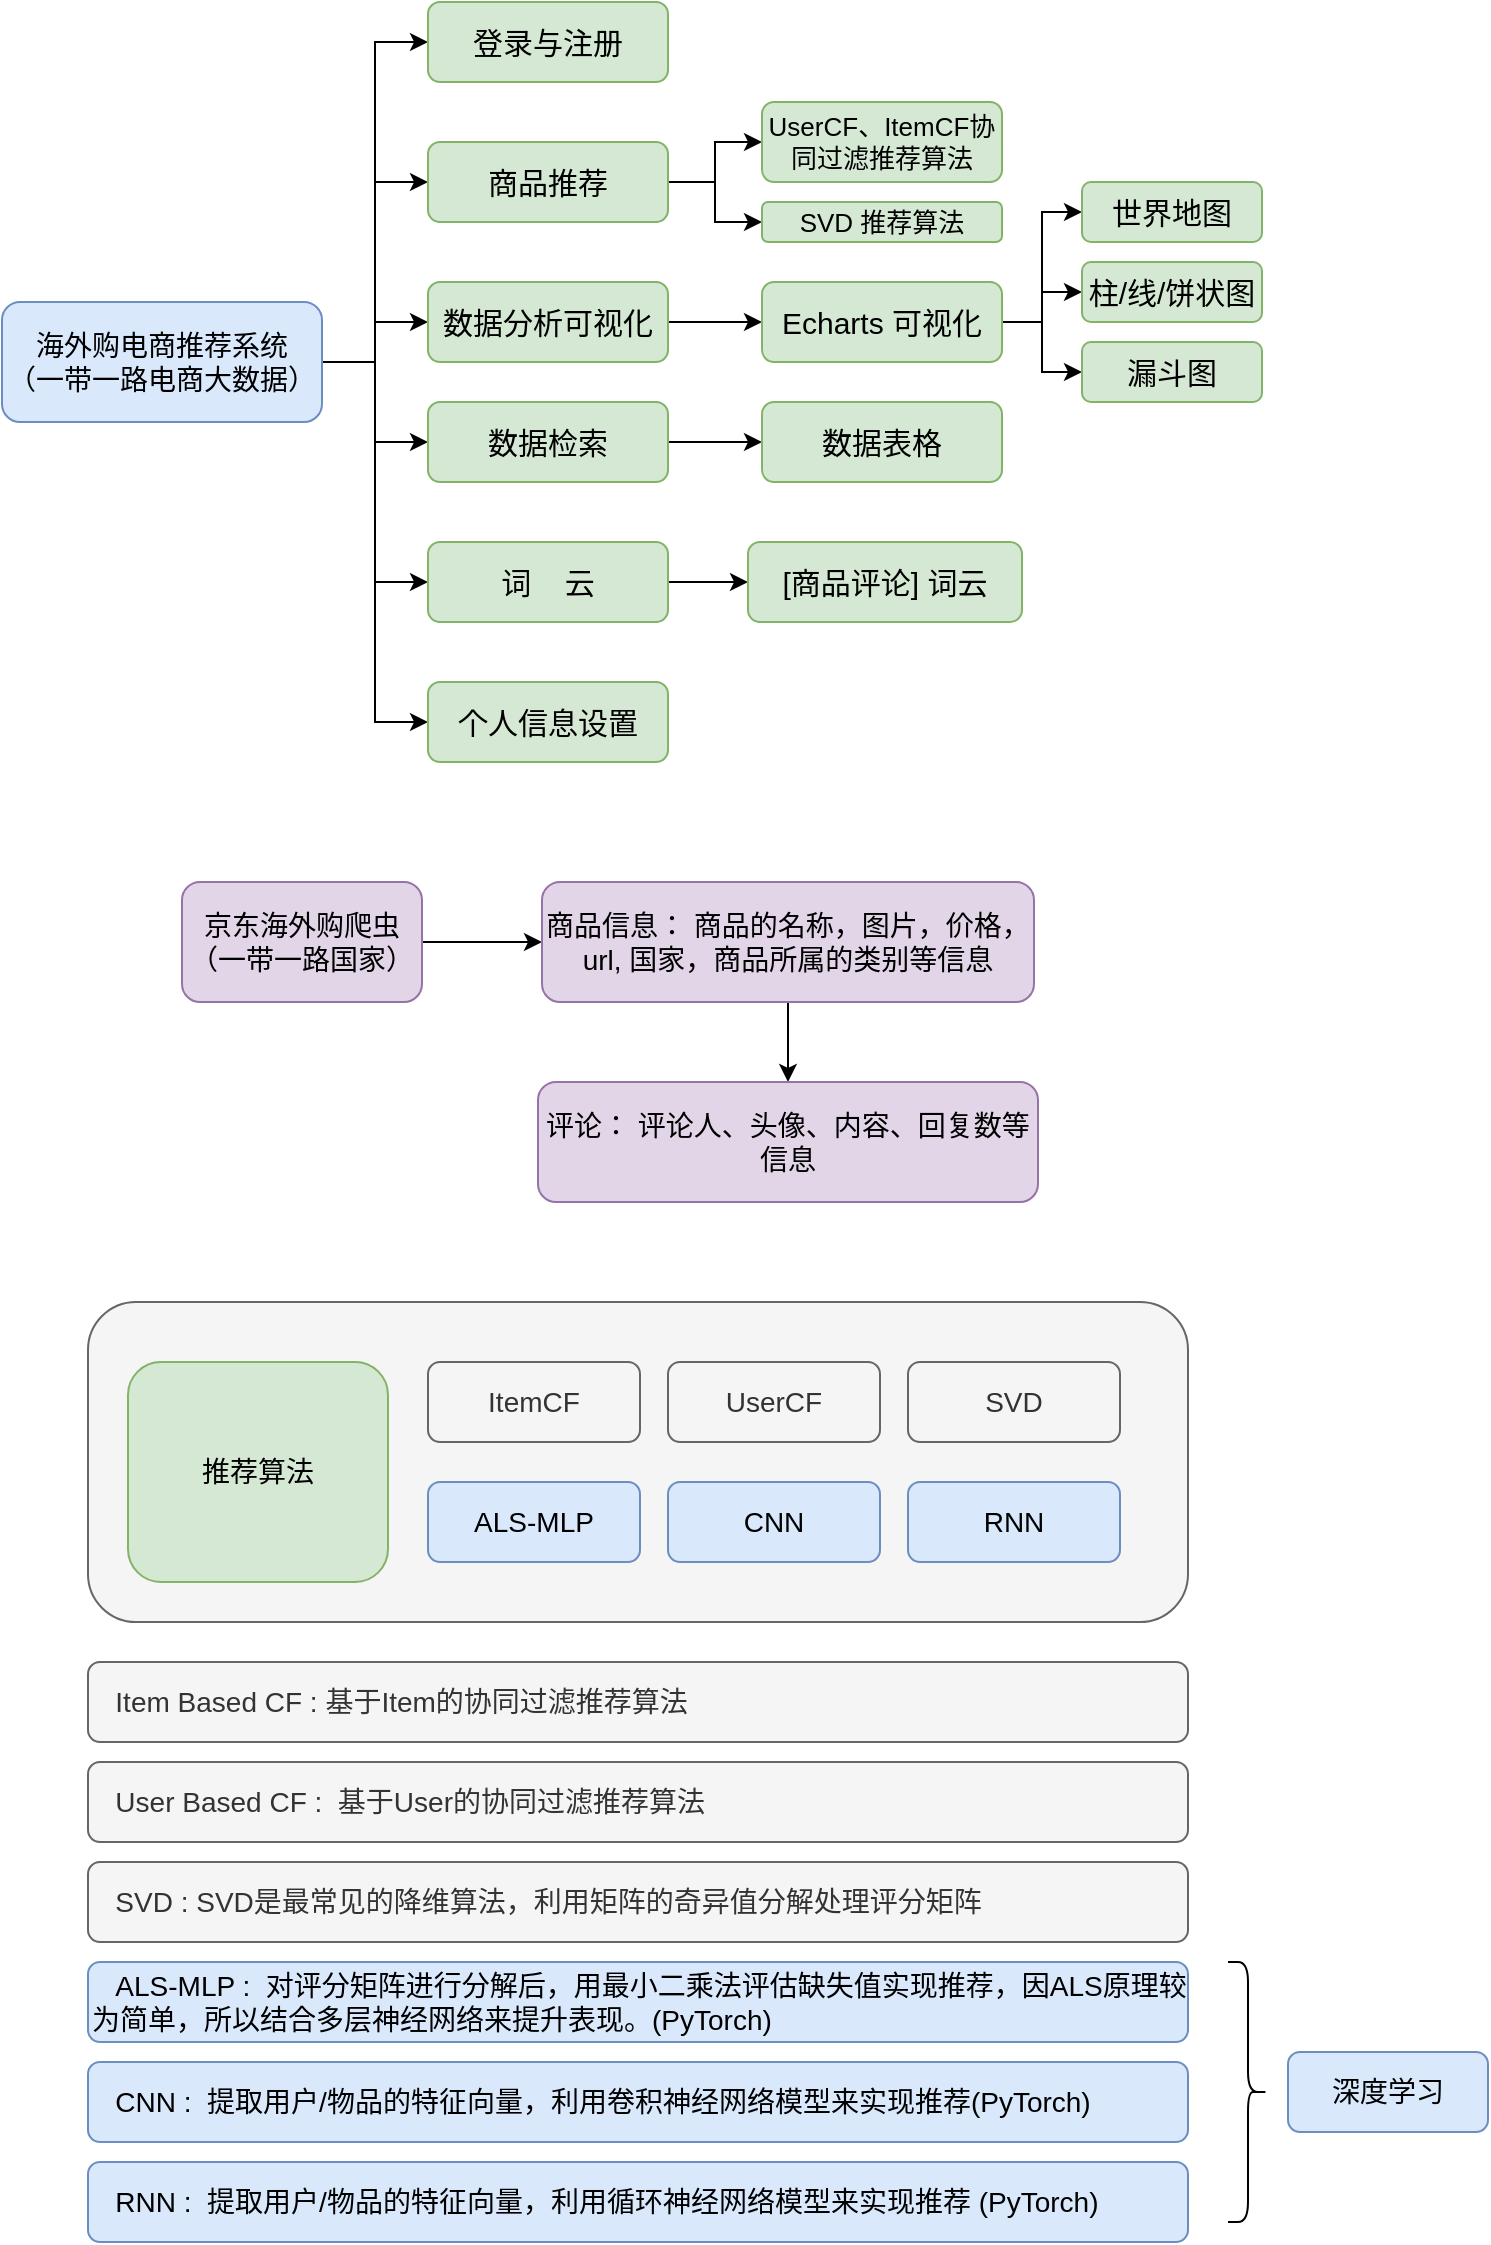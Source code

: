 <mxfile version="20.1.4" type="github">
  <diagram id="VOp5mjlp2HQmrB3yNQmH" name="第 1 页">
    <mxGraphModel dx="981" dy="548" grid="1" gridSize="10" guides="1" tooltips="1" connect="1" arrows="1" fold="1" page="1" pageScale="1" pageWidth="827" pageHeight="1169" math="0" shadow="0">
      <root>
        <mxCell id="0" />
        <mxCell id="1" parent="0" />
        <mxCell id="-aMOJ7WB9ZFkgqsZZZWB-4" style="edgeStyle=orthogonalEdgeStyle;rounded=0;orthogonalLoop=1;jettySize=auto;html=1;exitX=1;exitY=0.5;exitDx=0;exitDy=0;entryX=0;entryY=0.5;entryDx=0;entryDy=0;fontSize=14;" edge="1" parent="1" source="-aMOJ7WB9ZFkgqsZZZWB-1" target="-aMOJ7WB9ZFkgqsZZZWB-2">
          <mxGeometry relative="1" as="geometry" />
        </mxCell>
        <mxCell id="-aMOJ7WB9ZFkgqsZZZWB-1" value="京东海外购爬虫&lt;br style=&quot;font-size: 14px;&quot;&gt;（一带一路国家）" style="rounded=1;whiteSpace=wrap;html=1;fillColor=#e1d5e7;strokeColor=#9673a6;fontSize=14;" vertex="1" parent="1">
          <mxGeometry x="150" y="470" width="120" height="60" as="geometry" />
        </mxCell>
        <mxCell id="-aMOJ7WB9ZFkgqsZZZWB-5" style="edgeStyle=orthogonalEdgeStyle;rounded=0;orthogonalLoop=1;jettySize=auto;html=1;exitX=0.5;exitY=1;exitDx=0;exitDy=0;entryX=0.5;entryY=0;entryDx=0;entryDy=0;fontSize=14;" edge="1" parent="1" source="-aMOJ7WB9ZFkgqsZZZWB-2" target="-aMOJ7WB9ZFkgqsZZZWB-3">
          <mxGeometry relative="1" as="geometry" />
        </mxCell>
        <mxCell id="-aMOJ7WB9ZFkgqsZZZWB-2" value="商品信息： 商品的名称，图片，价格，url, 国家，商品所属的类别等信息" style="rounded=1;whiteSpace=wrap;html=1;fillColor=#e1d5e7;strokeColor=#9673a6;fontSize=14;" vertex="1" parent="1">
          <mxGeometry x="330" y="470" width="246" height="60" as="geometry" />
        </mxCell>
        <mxCell id="-aMOJ7WB9ZFkgqsZZZWB-3" value="评论： 评论人、头像、内容、回复数等信息" style="rounded=1;whiteSpace=wrap;html=1;fillColor=#e1d5e7;strokeColor=#9673a6;fontSize=14;" vertex="1" parent="1">
          <mxGeometry x="328" y="570" width="250" height="60" as="geometry" />
        </mxCell>
        <mxCell id="-aMOJ7WB9ZFkgqsZZZWB-12" value="" style="rounded=1;whiteSpace=wrap;html=1;fontSize=14;fillColor=#f5f5f5;strokeColor=#666666;fontColor=#333333;" vertex="1" parent="1">
          <mxGeometry x="103" y="680" width="550" height="160" as="geometry" />
        </mxCell>
        <mxCell id="-aMOJ7WB9ZFkgqsZZZWB-6" value="推荐算法" style="rounded=1;whiteSpace=wrap;html=1;fontSize=14;fillColor=#d5e8d4;strokeColor=#82b366;" vertex="1" parent="1">
          <mxGeometry x="123" y="710" width="130" height="110" as="geometry" />
        </mxCell>
        <mxCell id="-aMOJ7WB9ZFkgqsZZZWB-7" value="ItemCF" style="rounded=1;whiteSpace=wrap;html=1;fontSize=14;fillColor=#f5f5f5;strokeColor=#666666;fontColor=#333333;" vertex="1" parent="1">
          <mxGeometry x="273" y="710" width="106" height="40" as="geometry" />
        </mxCell>
        <mxCell id="-aMOJ7WB9ZFkgqsZZZWB-10" value="UserCF" style="rounded=1;whiteSpace=wrap;html=1;fontSize=14;fillColor=#f5f5f5;strokeColor=#666666;fontColor=#333333;" vertex="1" parent="1">
          <mxGeometry x="393" y="710" width="106" height="40" as="geometry" />
        </mxCell>
        <mxCell id="-aMOJ7WB9ZFkgqsZZZWB-11" value="SVD" style="rounded=1;whiteSpace=wrap;html=1;fontSize=14;fillColor=#f5f5f5;strokeColor=#666666;fontColor=#333333;" vertex="1" parent="1">
          <mxGeometry x="513" y="710" width="106" height="40" as="geometry" />
        </mxCell>
        <mxCell id="-aMOJ7WB9ZFkgqsZZZWB-13" value="ALS-MLP" style="rounded=1;whiteSpace=wrap;html=1;fontSize=14;fillColor=#dae8fc;strokeColor=#6c8ebf;" vertex="1" parent="1">
          <mxGeometry x="273" y="770" width="106" height="40" as="geometry" />
        </mxCell>
        <mxCell id="-aMOJ7WB9ZFkgqsZZZWB-14" value="CNN" style="rounded=1;whiteSpace=wrap;html=1;fontSize=14;fillColor=#dae8fc;strokeColor=#6c8ebf;" vertex="1" parent="1">
          <mxGeometry x="393" y="770" width="106" height="40" as="geometry" />
        </mxCell>
        <mxCell id="-aMOJ7WB9ZFkgqsZZZWB-15" value="RNN" style="rounded=1;whiteSpace=wrap;html=1;fontSize=14;fillColor=#dae8fc;strokeColor=#6c8ebf;" vertex="1" parent="1">
          <mxGeometry x="513" y="770" width="106" height="40" as="geometry" />
        </mxCell>
        <mxCell id="-aMOJ7WB9ZFkgqsZZZWB-16" value="&amp;nbsp; &amp;nbsp;Item Based CF : 基于Item的协同过滤推荐算法&amp;nbsp;" style="rounded=1;whiteSpace=wrap;html=1;fontSize=14;fillColor=#f5f5f5;strokeColor=#666666;fontColor=#333333;align=left;" vertex="1" parent="1">
          <mxGeometry x="103" y="860" width="550" height="40" as="geometry" />
        </mxCell>
        <mxCell id="-aMOJ7WB9ZFkgqsZZZWB-17" value="&amp;nbsp; &amp;nbsp;User Based CF :&amp;nbsp; 基于User的协同过滤推荐算法" style="rounded=1;whiteSpace=wrap;html=1;fontSize=14;fillColor=#f5f5f5;strokeColor=#666666;fontColor=#333333;align=left;" vertex="1" parent="1">
          <mxGeometry x="103" y="910" width="550" height="40" as="geometry" />
        </mxCell>
        <mxCell id="-aMOJ7WB9ZFkgqsZZZWB-18" value="&amp;nbsp; &amp;nbsp;SVD : SVD是最常见的降维算法，利用矩阵的奇异值分解处理评分矩阵" style="rounded=1;whiteSpace=wrap;html=1;fontSize=14;fillColor=#f5f5f5;strokeColor=#666666;fontColor=#333333;align=left;" vertex="1" parent="1">
          <mxGeometry x="103" y="960" width="550" height="40" as="geometry" />
        </mxCell>
        <mxCell id="-aMOJ7WB9ZFkgqsZZZWB-19" value="&amp;nbsp; &amp;nbsp;ALS-MLP :&amp;nbsp; 对评分矩阵进行分解后，用最小二乘法评估缺失值实现推荐，因ALS原理较为简单，所以结合多层神经网络来提升表现。(PyTorch)" style="rounded=1;whiteSpace=wrap;html=1;fontSize=14;fillColor=#dae8fc;strokeColor=#6c8ebf;align=left;" vertex="1" parent="1">
          <mxGeometry x="103" y="1010" width="550" height="40" as="geometry" />
        </mxCell>
        <mxCell id="-aMOJ7WB9ZFkgqsZZZWB-20" value="&amp;nbsp; &amp;nbsp;CNN :&amp;nbsp; 提取用户/物品的特征向量，利用卷积神经网络模型来实现推荐(PyTorch)" style="rounded=1;whiteSpace=wrap;html=1;fontSize=14;fillColor=#dae8fc;strokeColor=#6c8ebf;align=left;" vertex="1" parent="1">
          <mxGeometry x="103" y="1060" width="550" height="40" as="geometry" />
        </mxCell>
        <mxCell id="-aMOJ7WB9ZFkgqsZZZWB-21" value="&amp;nbsp; &amp;nbsp;RNN :&amp;nbsp; 提取用户/物品的特征向量，利用循环神经网络模型来实现推荐 (PyTorch)" style="rounded=1;whiteSpace=wrap;html=1;fontSize=14;fillColor=#dae8fc;strokeColor=#6c8ebf;align=left;" vertex="1" parent="1">
          <mxGeometry x="103" y="1110" width="550" height="40" as="geometry" />
        </mxCell>
        <mxCell id="-aMOJ7WB9ZFkgqsZZZWB-22" value="" style="shape=curlyBracket;whiteSpace=wrap;html=1;rounded=1;flipH=1;fontSize=14;" vertex="1" parent="1">
          <mxGeometry x="673" y="1010" width="20" height="130" as="geometry" />
        </mxCell>
        <mxCell id="-aMOJ7WB9ZFkgqsZZZWB-23" value="深度学习" style="rounded=1;whiteSpace=wrap;html=1;fontSize=14;fillColor=#dae8fc;strokeColor=#6c8ebf;align=center;" vertex="1" parent="1">
          <mxGeometry x="703" y="1055" width="100" height="40" as="geometry" />
        </mxCell>
        <mxCell id="-aMOJ7WB9ZFkgqsZZZWB-51" style="edgeStyle=orthogonalEdgeStyle;rounded=0;orthogonalLoop=1;jettySize=auto;html=1;exitX=1;exitY=0.5;exitDx=0;exitDy=0;entryX=0;entryY=0.5;entryDx=0;entryDy=0;fontSize=13;" edge="1" parent="1" source="-aMOJ7WB9ZFkgqsZZZWB-25" target="-aMOJ7WB9ZFkgqsZZZWB-35">
          <mxGeometry relative="1" as="geometry" />
        </mxCell>
        <mxCell id="-aMOJ7WB9ZFkgqsZZZWB-52" style="edgeStyle=orthogonalEdgeStyle;rounded=0;orthogonalLoop=1;jettySize=auto;html=1;exitX=1;exitY=0.5;exitDx=0;exitDy=0;entryX=0;entryY=0.5;entryDx=0;entryDy=0;fontSize=13;" edge="1" parent="1" source="-aMOJ7WB9ZFkgqsZZZWB-25" target="-aMOJ7WB9ZFkgqsZZZWB-39">
          <mxGeometry relative="1" as="geometry" />
        </mxCell>
        <mxCell id="-aMOJ7WB9ZFkgqsZZZWB-53" style="edgeStyle=orthogonalEdgeStyle;rounded=0;orthogonalLoop=1;jettySize=auto;html=1;exitX=1;exitY=0.5;exitDx=0;exitDy=0;entryX=0;entryY=0.5;entryDx=0;entryDy=0;fontSize=13;" edge="1" parent="1" source="-aMOJ7WB9ZFkgqsZZZWB-25" target="-aMOJ7WB9ZFkgqsZZZWB-36">
          <mxGeometry relative="1" as="geometry" />
        </mxCell>
        <mxCell id="-aMOJ7WB9ZFkgqsZZZWB-54" style="edgeStyle=orthogonalEdgeStyle;rounded=0;orthogonalLoop=1;jettySize=auto;html=1;exitX=1;exitY=0.5;exitDx=0;exitDy=0;fontSize=13;" edge="1" parent="1" source="-aMOJ7WB9ZFkgqsZZZWB-25" target="-aMOJ7WB9ZFkgqsZZZWB-40">
          <mxGeometry relative="1" as="geometry" />
        </mxCell>
        <mxCell id="-aMOJ7WB9ZFkgqsZZZWB-55" style="edgeStyle=orthogonalEdgeStyle;rounded=0;orthogonalLoop=1;jettySize=auto;html=1;exitX=1;exitY=0.5;exitDx=0;exitDy=0;entryX=0;entryY=0.5;entryDx=0;entryDy=0;fontSize=13;" edge="1" parent="1" source="-aMOJ7WB9ZFkgqsZZZWB-25" target="-aMOJ7WB9ZFkgqsZZZWB-37">
          <mxGeometry relative="1" as="geometry" />
        </mxCell>
        <mxCell id="-aMOJ7WB9ZFkgqsZZZWB-56" style="edgeStyle=orthogonalEdgeStyle;rounded=0;orthogonalLoop=1;jettySize=auto;html=1;exitX=1;exitY=0.5;exitDx=0;exitDy=0;entryX=0;entryY=0.5;entryDx=0;entryDy=0;fontSize=13;" edge="1" parent="1" source="-aMOJ7WB9ZFkgqsZZZWB-25" target="-aMOJ7WB9ZFkgqsZZZWB-49">
          <mxGeometry relative="1" as="geometry" />
        </mxCell>
        <mxCell id="-aMOJ7WB9ZFkgqsZZZWB-25" value="海外购电商推荐系统&lt;br&gt;（一带一路电商大数据）" style="rounded=1;whiteSpace=wrap;html=1;fontSize=14;fillColor=#dae8fc;strokeColor=#6c8ebf;" vertex="1" parent="1">
          <mxGeometry x="60" y="180" width="160" height="60" as="geometry" />
        </mxCell>
        <mxCell id="-aMOJ7WB9ZFkgqsZZZWB-35" value="登录与注册" style="rounded=1;whiteSpace=wrap;html=1;fontSize=15;fillColor=#d5e8d4;strokeColor=#82b366;" vertex="1" parent="1">
          <mxGeometry x="273" y="30" width="120" height="40" as="geometry" />
        </mxCell>
        <mxCell id="-aMOJ7WB9ZFkgqsZZZWB-59" style="edgeStyle=orthogonalEdgeStyle;rounded=0;orthogonalLoop=1;jettySize=auto;html=1;exitX=1;exitY=0.5;exitDx=0;exitDy=0;entryX=0;entryY=0.5;entryDx=0;entryDy=0;fontSize=13;" edge="1" parent="1" source="-aMOJ7WB9ZFkgqsZZZWB-36" target="-aMOJ7WB9ZFkgqsZZZWB-44">
          <mxGeometry relative="1" as="geometry" />
        </mxCell>
        <mxCell id="-aMOJ7WB9ZFkgqsZZZWB-36" value="数据分析可视化" style="rounded=1;whiteSpace=wrap;html=1;fontSize=15;fillColor=#d5e8d4;strokeColor=#82b366;" vertex="1" parent="1">
          <mxGeometry x="273" y="170" width="120" height="40" as="geometry" />
        </mxCell>
        <mxCell id="-aMOJ7WB9ZFkgqsZZZWB-61" style="edgeStyle=orthogonalEdgeStyle;rounded=0;orthogonalLoop=1;jettySize=auto;html=1;exitX=1;exitY=0.5;exitDx=0;exitDy=0;entryX=0;entryY=0.5;entryDx=0;entryDy=0;fontSize=13;" edge="1" parent="1" source="-aMOJ7WB9ZFkgqsZZZWB-37" target="-aMOJ7WB9ZFkgqsZZZWB-38">
          <mxGeometry relative="1" as="geometry" />
        </mxCell>
        <mxCell id="-aMOJ7WB9ZFkgqsZZZWB-37" value="词&amp;nbsp; &amp;nbsp; 云" style="rounded=1;whiteSpace=wrap;html=1;fontSize=15;fillColor=#d5e8d4;strokeColor=#82b366;" vertex="1" parent="1">
          <mxGeometry x="273" y="300" width="120" height="40" as="geometry" />
        </mxCell>
        <mxCell id="-aMOJ7WB9ZFkgqsZZZWB-38" value="[商品评论] 词云" style="rounded=1;whiteSpace=wrap;html=1;fontSize=15;fillColor=#d5e8d4;strokeColor=#82b366;" vertex="1" parent="1">
          <mxGeometry x="433" y="300" width="137" height="40" as="geometry" />
        </mxCell>
        <mxCell id="-aMOJ7WB9ZFkgqsZZZWB-57" style="edgeStyle=orthogonalEdgeStyle;rounded=0;orthogonalLoop=1;jettySize=auto;html=1;exitX=1;exitY=0.5;exitDx=0;exitDy=0;entryX=0;entryY=0.5;entryDx=0;entryDy=0;fontSize=13;" edge="1" parent="1" source="-aMOJ7WB9ZFkgqsZZZWB-39" target="-aMOJ7WB9ZFkgqsZZZWB-41">
          <mxGeometry relative="1" as="geometry" />
        </mxCell>
        <mxCell id="-aMOJ7WB9ZFkgqsZZZWB-58" style="edgeStyle=orthogonalEdgeStyle;rounded=0;orthogonalLoop=1;jettySize=auto;html=1;exitX=1;exitY=0.5;exitDx=0;exitDy=0;entryX=0;entryY=0.5;entryDx=0;entryDy=0;fontSize=13;" edge="1" parent="1" source="-aMOJ7WB9ZFkgqsZZZWB-39" target="-aMOJ7WB9ZFkgqsZZZWB-43">
          <mxGeometry relative="1" as="geometry" />
        </mxCell>
        <mxCell id="-aMOJ7WB9ZFkgqsZZZWB-39" value="商品推荐" style="rounded=1;whiteSpace=wrap;html=1;fontSize=15;fillColor=#d5e8d4;strokeColor=#82b366;" vertex="1" parent="1">
          <mxGeometry x="273" y="100" width="120" height="40" as="geometry" />
        </mxCell>
        <mxCell id="-aMOJ7WB9ZFkgqsZZZWB-60" style="edgeStyle=orthogonalEdgeStyle;rounded=0;orthogonalLoop=1;jettySize=auto;html=1;exitX=1;exitY=0.5;exitDx=0;exitDy=0;entryX=0;entryY=0.5;entryDx=0;entryDy=0;fontSize=13;" edge="1" parent="1" source="-aMOJ7WB9ZFkgqsZZZWB-40" target="-aMOJ7WB9ZFkgqsZZZWB-48">
          <mxGeometry relative="1" as="geometry" />
        </mxCell>
        <mxCell id="-aMOJ7WB9ZFkgqsZZZWB-40" value="数据检索" style="rounded=1;whiteSpace=wrap;html=1;fontSize=15;fillColor=#d5e8d4;strokeColor=#82b366;" vertex="1" parent="1">
          <mxGeometry x="273" y="230" width="120" height="40" as="geometry" />
        </mxCell>
        <mxCell id="-aMOJ7WB9ZFkgqsZZZWB-41" value="UserCF、ItemCF协同过滤推荐算法" style="rounded=1;whiteSpace=wrap;html=1;fontSize=13;fillColor=#d5e8d4;strokeColor=#82b366;" vertex="1" parent="1">
          <mxGeometry x="440" y="80" width="120" height="40" as="geometry" />
        </mxCell>
        <mxCell id="-aMOJ7WB9ZFkgqsZZZWB-43" value="SVD 推荐算法" style="rounded=1;whiteSpace=wrap;html=1;fontSize=13;fillColor=#d5e8d4;strokeColor=#82b366;" vertex="1" parent="1">
          <mxGeometry x="440" y="130" width="120" height="20" as="geometry" />
        </mxCell>
        <mxCell id="-aMOJ7WB9ZFkgqsZZZWB-62" style="edgeStyle=orthogonalEdgeStyle;rounded=0;orthogonalLoop=1;jettySize=auto;html=1;exitX=1;exitY=0.5;exitDx=0;exitDy=0;entryX=0;entryY=0.5;entryDx=0;entryDy=0;fontSize=13;" edge="1" parent="1" source="-aMOJ7WB9ZFkgqsZZZWB-44" target="-aMOJ7WB9ZFkgqsZZZWB-45">
          <mxGeometry relative="1" as="geometry" />
        </mxCell>
        <mxCell id="-aMOJ7WB9ZFkgqsZZZWB-63" style="edgeStyle=orthogonalEdgeStyle;rounded=0;orthogonalLoop=1;jettySize=auto;html=1;exitX=1;exitY=0.5;exitDx=0;exitDy=0;entryX=0;entryY=0.5;entryDx=0;entryDy=0;fontSize=13;" edge="1" parent="1" source="-aMOJ7WB9ZFkgqsZZZWB-44" target="-aMOJ7WB9ZFkgqsZZZWB-46">
          <mxGeometry relative="1" as="geometry" />
        </mxCell>
        <mxCell id="-aMOJ7WB9ZFkgqsZZZWB-64" style="edgeStyle=orthogonalEdgeStyle;rounded=0;orthogonalLoop=1;jettySize=auto;html=1;exitX=1;exitY=0.5;exitDx=0;exitDy=0;entryX=0;entryY=0.5;entryDx=0;entryDy=0;fontSize=13;" edge="1" parent="1" source="-aMOJ7WB9ZFkgqsZZZWB-44" target="-aMOJ7WB9ZFkgqsZZZWB-47">
          <mxGeometry relative="1" as="geometry" />
        </mxCell>
        <mxCell id="-aMOJ7WB9ZFkgqsZZZWB-44" value="Echarts 可视化" style="rounded=1;whiteSpace=wrap;html=1;fontSize=15;fillColor=#d5e8d4;strokeColor=#82b366;" vertex="1" parent="1">
          <mxGeometry x="440" y="170" width="120" height="40" as="geometry" />
        </mxCell>
        <mxCell id="-aMOJ7WB9ZFkgqsZZZWB-45" value="世界地图" style="rounded=1;whiteSpace=wrap;html=1;fontSize=15;fillColor=#d5e8d4;strokeColor=#82b366;" vertex="1" parent="1">
          <mxGeometry x="600" y="120" width="90" height="30" as="geometry" />
        </mxCell>
        <mxCell id="-aMOJ7WB9ZFkgqsZZZWB-46" value="柱/线/饼状图" style="rounded=1;whiteSpace=wrap;html=1;fontSize=15;fillColor=#d5e8d4;strokeColor=#82b366;" vertex="1" parent="1">
          <mxGeometry x="600" y="160" width="90" height="30" as="geometry" />
        </mxCell>
        <mxCell id="-aMOJ7WB9ZFkgqsZZZWB-47" value="漏斗图" style="rounded=1;whiteSpace=wrap;html=1;fontSize=15;fillColor=#d5e8d4;strokeColor=#82b366;" vertex="1" parent="1">
          <mxGeometry x="600" y="200" width="90" height="30" as="geometry" />
        </mxCell>
        <mxCell id="-aMOJ7WB9ZFkgqsZZZWB-48" value="数据表格" style="rounded=1;whiteSpace=wrap;html=1;fontSize=15;fillColor=#d5e8d4;strokeColor=#82b366;" vertex="1" parent="1">
          <mxGeometry x="440" y="230" width="120" height="40" as="geometry" />
        </mxCell>
        <mxCell id="-aMOJ7WB9ZFkgqsZZZWB-49" value="个人信息设置" style="rounded=1;whiteSpace=wrap;html=1;fontSize=15;fillColor=#d5e8d4;strokeColor=#82b366;" vertex="1" parent="1">
          <mxGeometry x="273" y="370" width="120" height="40" as="geometry" />
        </mxCell>
      </root>
    </mxGraphModel>
  </diagram>
</mxfile>
